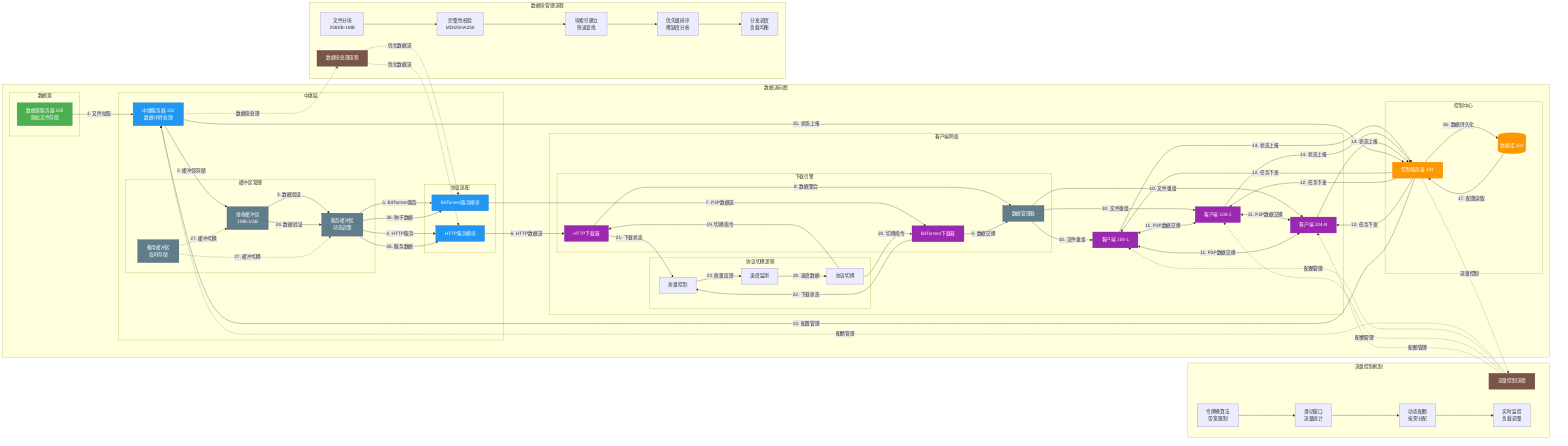 graph LR
    subgraph "数据流向图"
        subgraph "数据源"
            DS[数据源服务器 105<br/>原始文件存储]
        end

        subgraph "中继层"
            RS[中继服务器 102<br/>数据中转处理]

            subgraph "缓冲区管理"
                RB[接收缓冲区<br/>1MB-1GB]
                SB[服务缓冲区<br/>动态调整]
                AB[备用缓冲区<br/>临时存储]
            end

            subgraph "协议适配"
                HTTP_S[HTTP服务模块]
                BT_S[BitTorrent服务模块]
            end
        end

        subgraph "客户端网络"
            C1[客户端 104-1]
            C2[客户端 104-2]
            C3[客户端 104-N]

            subgraph "下载引擎"
                HTTP_C[HTTP下载器]
                BT_C[BitTorrent下载器]
                DM[数据管理器]
            end

            subgraph "协议切换逻辑"
                SM[速度监测]
                PS[协议切换]
                QC[质量控制]
            end
        end

        subgraph "控制中心"
            CS[控制服务器 101]
            DB[(数据库 103)]
        end
    end

    %% 主要数据流向
    DS -->|1. 文件拉取| RS
    RS -->|2. 缓冲区存储| RB
    RB -->|3. 数据验证| SB
    SB -->|4. HTTP服务| HTTP_S
    SB -->|5. BitTorrent服务| BT_S

    HTTP_S -->|6. HTTP数据流| HTTP_C
    BT_S -->|7. P2P数据流| BT_C

    HTTP_C -->|8. 数据整合| DM
    BT_C -->|9. 数据交换| DM
    DM -->|10. 文件重组| C1
    DM -->|10. 文件重组| C2
    DM -->|10. 文件重组| C3

    %% P2P网络数据流
    C1 <-->|11. P2P数据交换| C2
    C2 <-->|11. P2P数据交换| C3
    C1 <-->|11. P2P数据交换| C3

    %% 控制信息流
    CS -->|12. 任务下发| C1
    CS -->|12. 任务下发| C2
    CS -->|12. 任务下发| C3
    CS -->|13. 配置管理| RS

    C1 -->|14. 状态上报| CS
    C2 -->|14. 状态上报| CS
    C3 -->|14. 状态上报| CS
    RS -->|15. 状态上报| CS

    CS -->|16. 数据持久化| DB
    DB -->|17. 配置读取| CS

    %% 协议切换控制流
    SM -->|18. 速度数据| PS
    PS -->|19. 切换指令| HTTP_C
    PS -->|20. 切换指令| BT_C
    HTTP_C -->|21. 下载状态| QC
    BT_C -->|22. 下载状态| QC
    QC -->|23. 质量反馈| SM

    %% 缓冲区内部流
    RB -->|24. 数据验证| SB
    SB -->|25. 服务数据| HTTP_S
    SB -->|26. 种子数据| BT_S
    AB -.->|27. 缓冲切换| RB
    AB -.->|27. 缓冲切换| SB

    %% 数据块管理流
    subgraph "数据块管理流程"
        BLOCK[数据块处理流程]

        S1[文件分块<br/>256KB-1MB]
        S2[完整性校验<br/>MD5/SHA256]
        S3[块索引建立<br/>快速查找]
        S4[优先级排序<br/>稀缺度分析]
        S5[分发调度<br/>负载均衡]

        S1 --> S2 --> S3 --> S4 --> S5
    end

    RS -.->|数据块处理| BLOCK
    BLOCK -.->|优化数据流| HTTP_S
    BLOCK -.->|优化数据流| BT_S

    %% 流量控制流
    subgraph "流量控制机制"
        CONTROL[流量控制流程]

        T1[令牌桶算法<br/>带宽限制]
        T2[滑动窗口<br/>流量统计]
        T3[动态配额<br/>按需分配]
        T4[实时监控<br/>负载调整]

        T1 --> T2 --> T3 --> T4
    end

    CS -.->|流量控制| CONTROL
    CONTROL -.->|配额管理| RS
    CONTROL -.->|配额管理| C1
    CONTROL -.->|配额管理| C2
    CONTROL -.->|配额管理| C3

    %% 样式定义
    classDef dataSource fill:#4CAF50,color:#fff,stroke:#388E3C
    classDef relay fill:#2196F3,color:#fff,stroke:#1976D2
    classDef client fill:#9C27B0,color:#fff,stroke:#7B1FA2
    classDef control fill:#FF9800,color:#fff,stroke:#F57C00
    classDef data fill:#607D8B,color:#fff,stroke:#455A64
    classDef process fill:#795548,color:#fff,stroke:#5D4037

    class DS dataSource
    class RS,HTTP_S,BT_S relay
    class C1,C2,C3,HTTP_C,BT_C client
    class CS,DB control
    class RB,SB,AB,DM data
    class BLOCK,CONTROL process
